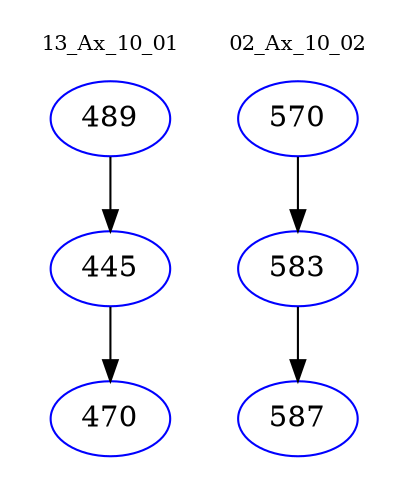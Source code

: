 digraph{
subgraph cluster_0 {
color = white
label = "13_Ax_10_01";
fontsize=10;
T0_489 [label="489", color="blue"]
T0_489 -> T0_445 [color="black"]
T0_445 [label="445", color="blue"]
T0_445 -> T0_470 [color="black"]
T0_470 [label="470", color="blue"]
}
subgraph cluster_1 {
color = white
label = "02_Ax_10_02";
fontsize=10;
T1_570 [label="570", color="blue"]
T1_570 -> T1_583 [color="black"]
T1_583 [label="583", color="blue"]
T1_583 -> T1_587 [color="black"]
T1_587 [label="587", color="blue"]
}
}
